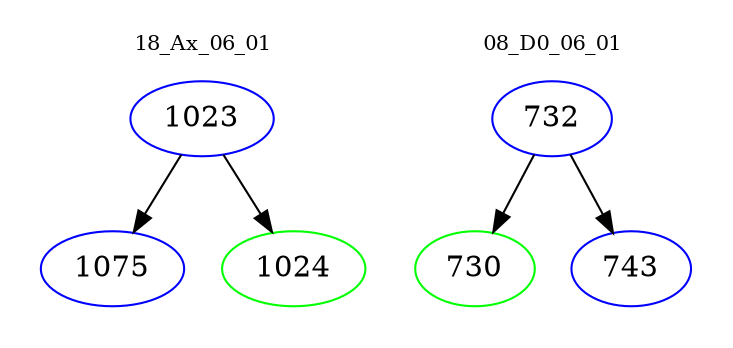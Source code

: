 digraph{
subgraph cluster_0 {
color = white
label = "18_Ax_06_01";
fontsize=10;
T0_1023 [label="1023", color="blue"]
T0_1023 -> T0_1075 [color="black"]
T0_1075 [label="1075", color="blue"]
T0_1023 -> T0_1024 [color="black"]
T0_1024 [label="1024", color="green"]
}
subgraph cluster_1 {
color = white
label = "08_D0_06_01";
fontsize=10;
T1_732 [label="732", color="blue"]
T1_732 -> T1_730 [color="black"]
T1_730 [label="730", color="green"]
T1_732 -> T1_743 [color="black"]
T1_743 [label="743", color="blue"]
}
}
